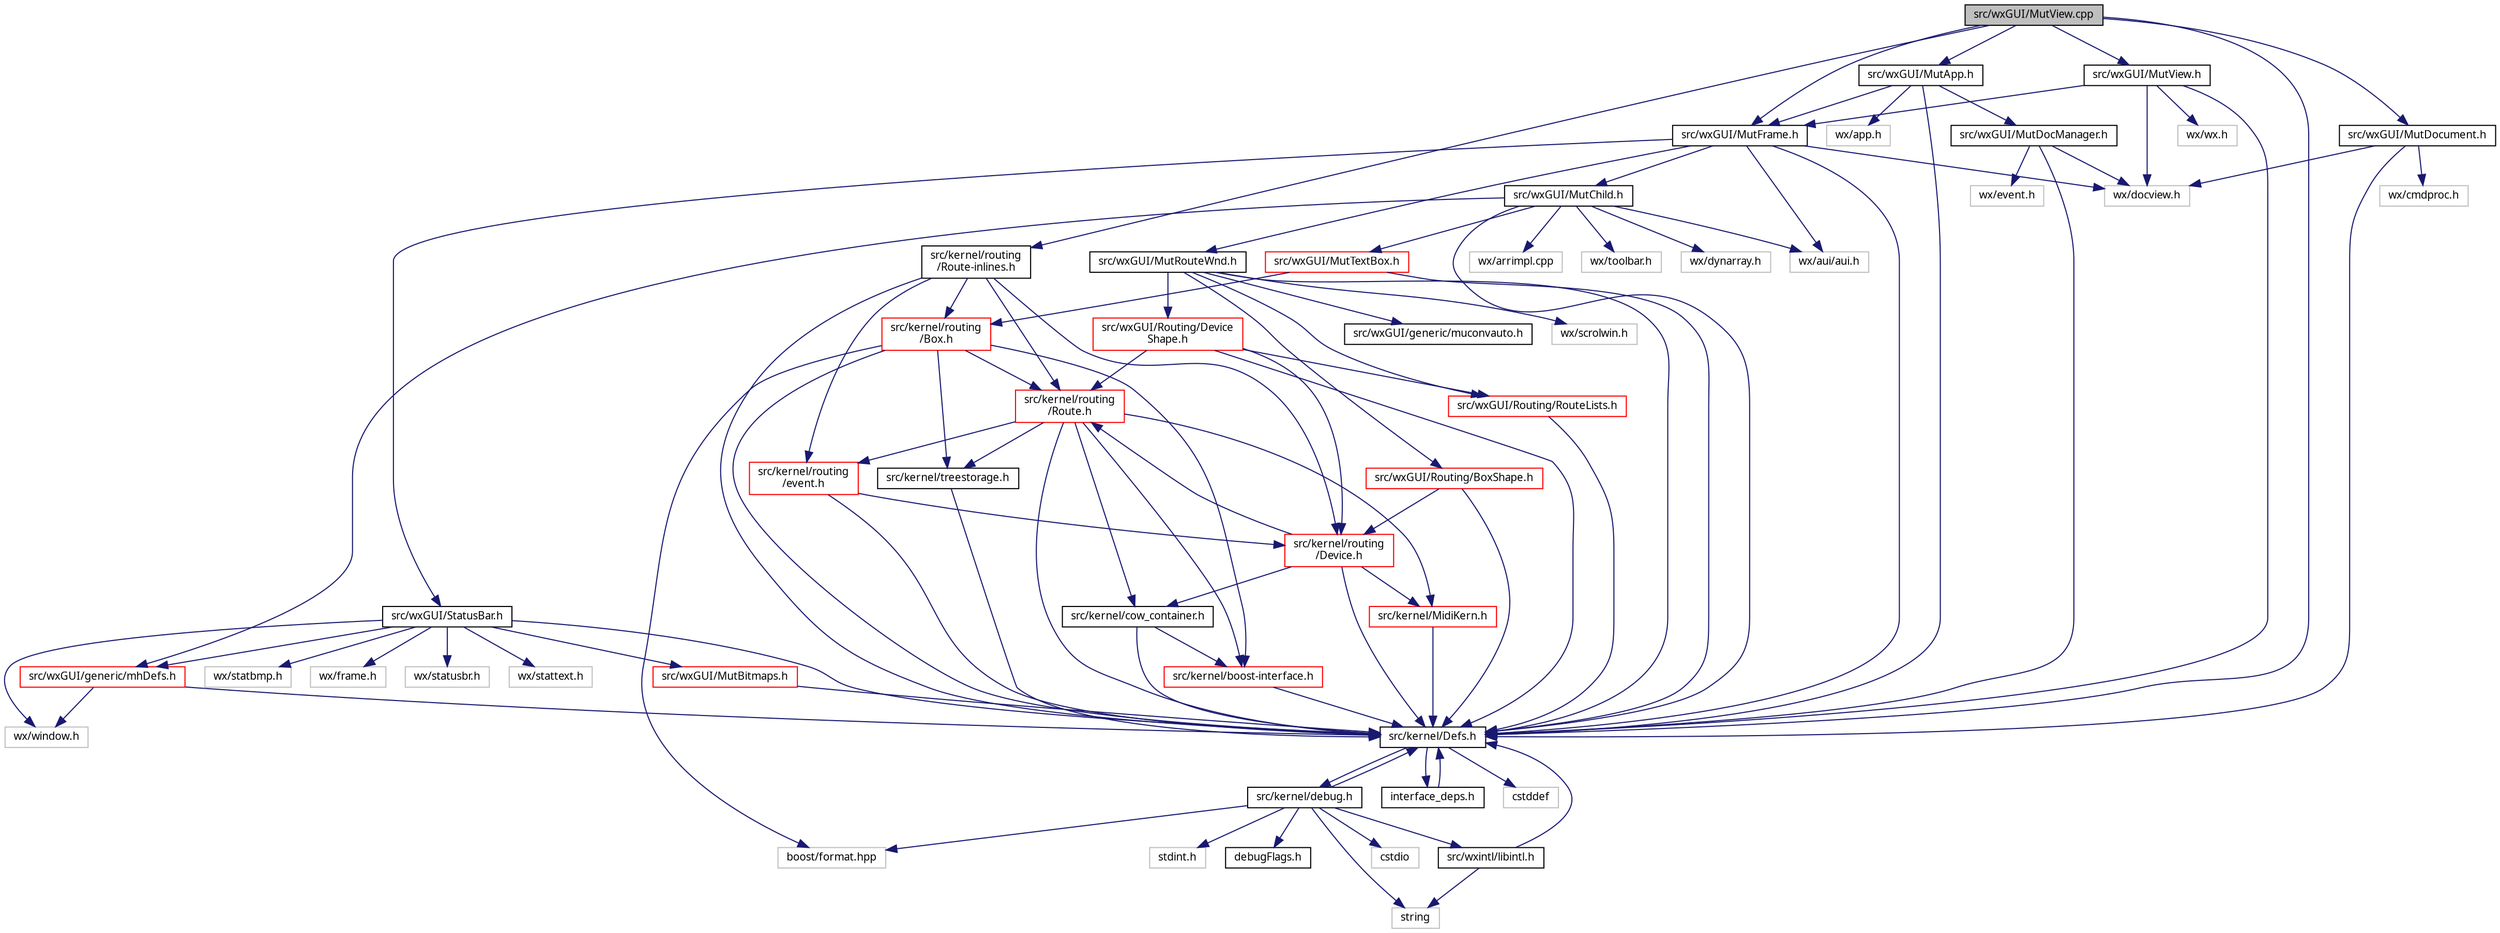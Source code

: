 digraph "src/wxGUI/MutView.cpp"
{
  edge [fontname="Sans",fontsize="10",labelfontname="Sans",labelfontsize="10"];
  node [fontname="Sans",fontsize="10",shape=record];
  Node0 [label="src/wxGUI/MutView.cpp",height=0.2,width=0.4,color="black", fillcolor="grey75", style="filled", fontcolor="black"];
  Node0 -> Node1 [color="midnightblue",fontsize="10",style="solid",fontname="Sans"];
  Node1 [label="src/kernel/Defs.h",height=0.2,width=0.4,color="black", fillcolor="white", style="filled",URL="$d1/d73/Defs_8h.html",tooltip="Common definitions. "];
  Node1 -> Node2 [color="midnightblue",fontsize="10",style="solid",fontname="Sans"];
  Node2 [label="interface_deps.h",height=0.2,width=0.4,color="black", fillcolor="white", style="filled",URL="$de/ddd/interface__deps_8h.html"];
  Node2 -> Node1 [color="midnightblue",fontsize="10",style="solid",fontname="Sans"];
  Node1 -> Node3 [color="midnightblue",fontsize="10",style="solid",fontname="Sans"];
  Node3 [label="cstddef",height=0.2,width=0.4,color="grey75", fillcolor="white", style="filled"];
  Node1 -> Node4 [color="midnightblue",fontsize="10",style="solid",fontname="Sans"];
  Node4 [label="src/kernel/debug.h",height=0.2,width=0.4,color="black", fillcolor="white", style="filled",URL="$db/d16/debug_8h.html"];
  Node4 -> Node1 [color="midnightblue",fontsize="10",style="solid",fontname="Sans"];
  Node4 -> Node5 [color="midnightblue",fontsize="10",style="solid",fontname="Sans"];
  Node5 [label="src/wxintl/libintl.h",height=0.2,width=0.4,color="black", fillcolor="white", style="filled",URL="$d4/d64/libintl_8h.html"];
  Node5 -> Node1 [color="midnightblue",fontsize="10",style="solid",fontname="Sans"];
  Node5 -> Node6 [color="midnightblue",fontsize="10",style="solid",fontname="Sans"];
  Node6 [label="string",height=0.2,width=0.4,color="grey75", fillcolor="white", style="filled"];
  Node4 -> Node6 [color="midnightblue",fontsize="10",style="solid",fontname="Sans"];
  Node4 -> Node7 [color="midnightblue",fontsize="10",style="solid",fontname="Sans"];
  Node7 [label="cstdio",height=0.2,width=0.4,color="grey75", fillcolor="white", style="filled"];
  Node4 -> Node8 [color="midnightblue",fontsize="10",style="solid",fontname="Sans"];
  Node8 [label="boost/format.hpp",height=0.2,width=0.4,color="grey75", fillcolor="white", style="filled"];
  Node4 -> Node9 [color="midnightblue",fontsize="10",style="solid",fontname="Sans"];
  Node9 [label="stdint.h",height=0.2,width=0.4,color="grey75", fillcolor="white", style="filled"];
  Node4 -> Node10 [color="midnightblue",fontsize="10",style="solid",fontname="Sans"];
  Node10 [label="debugFlags.h",height=0.2,width=0.4,color="black", fillcolor="white", style="filled",URL="$d4/dab/debugFlags_8h.html",tooltip="Debug flags for mutabor debug mode. "];
  Node0 -> Node11 [color="midnightblue",fontsize="10",style="solid",fontname="Sans"];
  Node11 [label="src/wxGUI/MutView.h",height=0.2,width=0.4,color="black", fillcolor="white", style="filled",URL="$d0/d9e/MutView_8h.html"];
  Node11 -> Node1 [color="midnightblue",fontsize="10",style="solid",fontname="Sans"];
  Node11 -> Node12 [color="midnightblue",fontsize="10",style="solid",fontname="Sans"];
  Node12 [label="src/wxGUI/MutFrame.h",height=0.2,width=0.4,color="black", fillcolor="white", style="filled",URL="$dd/db5/MutFrame_8h.html"];
  Node12 -> Node1 [color="midnightblue",fontsize="10",style="solid",fontname="Sans"];
  Node12 -> Node13 [color="midnightblue",fontsize="10",style="solid",fontname="Sans"];
  Node13 [label="src/wxGUI/MutChild.h",height=0.2,width=0.4,color="black", fillcolor="white", style="filled",URL="$d2/df9/MutChild_8h.html",tooltip="Mutabor Mutabor Child Frame management. "];
  Node13 -> Node1 [color="midnightblue",fontsize="10",style="solid",fontname="Sans"];
  Node13 -> Node14 [color="midnightblue",fontsize="10",style="solid",fontname="Sans"];
  Node14 [label="src/wxGUI/generic/mhDefs.h",height=0.2,width=0.4,color="red", fillcolor="white", style="filled",URL="$d0/d68/mhDefs_8h.html"];
  Node14 -> Node1 [color="midnightblue",fontsize="10",style="solid",fontname="Sans"];
  Node14 -> Node15 [color="midnightblue",fontsize="10",style="solid",fontname="Sans"];
  Node15 [label="wx/window.h",height=0.2,width=0.4,color="grey75", fillcolor="white", style="filled"];
  Node13 -> Node31 [color="midnightblue",fontsize="10",style="solid",fontname="Sans"];
  Node31 [label="src/wxGUI/MutTextBox.h",height=0.2,width=0.4,color="red", fillcolor="white", style="filled",URL="$de/d3b/MutTextBox_8h.html",tooltip="Textbox for Lists. "];
  Node31 -> Node1 [color="midnightblue",fontsize="10",style="solid",fontname="Sans"];
  Node31 -> Node32 [color="midnightblue",fontsize="10",style="solid",fontname="Sans"];
  Node32 [label="src/kernel/routing\l/Box.h",height=0.2,width=0.4,color="red", fillcolor="white", style="filled",URL="$de/d0f/Box_8h.html",tooltip="Mutabor Box for C++. "];
  Node32 -> Node1 [color="midnightblue",fontsize="10",style="solid",fontname="Sans"];
  Node32 -> Node33 [color="midnightblue",fontsize="10",style="solid",fontname="Sans"];
  Node33 [label="src/kernel/treestorage.h",height=0.2,width=0.4,color="black", fillcolor="white", style="filled",URL="$db/dbe/treestorage_8h.html",tooltip="abstract class for tree like storage "];
  Node33 -> Node1 [color="midnightblue",fontsize="10",style="solid",fontname="Sans"];
  Node32 -> Node34 [color="midnightblue",fontsize="10",style="solid",fontname="Sans"];
  Node34 [label="src/kernel/boost-interface.h",height=0.2,width=0.4,color="red", fillcolor="white", style="filled",URL="$d1/da4/boost-interface_8h.html",tooltip="Interface to the boost library. "];
  Node34 -> Node1 [color="midnightblue",fontsize="10",style="solid",fontname="Sans"];
  Node32 -> Node37 [color="midnightblue",fontsize="10",style="solid",fontname="Sans"];
  Node37 [label="src/kernel/routing\l/Route.h",height=0.2,width=0.4,color="red", fillcolor="white", style="filled",URL="$d1/d65/Route_8h.html",tooltip="Routing. "];
  Node37 -> Node1 [color="midnightblue",fontsize="10",style="solid",fontname="Sans"];
  Node37 -> Node38 [color="midnightblue",fontsize="10",style="solid",fontname="Sans"];
  Node38 [label="src/kernel/cow_container.h",height=0.2,width=0.4,color="black", fillcolor="white", style="filled",URL="$da/d28/cow__container_8h.html",tooltip="Copy on write container. "];
  Node38 -> Node1 [color="midnightblue",fontsize="10",style="solid",fontname="Sans"];
  Node38 -> Node34 [color="midnightblue",fontsize="10",style="solid",fontname="Sans"];
  Node37 -> Node39 [color="midnightblue",fontsize="10",style="solid",fontname="Sans"];
  Node39 [label="src/kernel/MidiKern.h",height=0.2,width=0.4,color="red", fillcolor="white", style="filled",URL="$da/dfd/MidiKern_8h.html"];
  Node39 -> Node1 [color="midnightblue",fontsize="10",style="solid",fontname="Sans"];
  Node37 -> Node33 [color="midnightblue",fontsize="10",style="solid",fontname="Sans"];
  Node37 -> Node34 [color="midnightblue",fontsize="10",style="solid",fontname="Sans"];
  Node37 -> Node43 [color="midnightblue",fontsize="10",style="solid",fontname="Sans"];
  Node43 [label="src/kernel/routing\l/event.h",height=0.2,width=0.4,color="red", fillcolor="white", style="filled",URL="$dd/d20/event_8h.html"];
  Node43 -> Node1 [color="midnightblue",fontsize="10",style="solid",fontname="Sans"];
  Node43 -> Node44 [color="midnightblue",fontsize="10",style="solid",fontname="Sans"];
  Node44 [label="src/kernel/routing\l/Device.h",height=0.2,width=0.4,color="red", fillcolor="white", style="filled",URL="$de/d05/Device_8h.html",tooltip="Routing. "];
  Node44 -> Node1 [color="midnightblue",fontsize="10",style="solid",fontname="Sans"];
  Node44 -> Node38 [color="midnightblue",fontsize="10",style="solid",fontname="Sans"];
  Node44 -> Node37 [color="midnightblue",fontsize="10",style="solid",fontname="Sans"];
  Node44 -> Node39 [color="midnightblue",fontsize="10",style="solid",fontname="Sans"];
  Node32 -> Node8 [color="midnightblue",fontsize="10",style="solid",fontname="Sans"];
  Node13 -> Node68 [color="midnightblue",fontsize="10",style="solid",fontname="Sans"];
  Node68 [label="wx/toolbar.h",height=0.2,width=0.4,color="grey75", fillcolor="white", style="filled"];
  Node13 -> Node69 [color="midnightblue",fontsize="10",style="solid",fontname="Sans"];
  Node69 [label="wx/dynarray.h",height=0.2,width=0.4,color="grey75", fillcolor="white", style="filled"];
  Node13 -> Node70 [color="midnightblue",fontsize="10",style="solid",fontname="Sans"];
  Node70 [label="wx/arrimpl.cpp",height=0.2,width=0.4,color="grey75", fillcolor="white", style="filled"];
  Node13 -> Node71 [color="midnightblue",fontsize="10",style="solid",fontname="Sans"];
  Node71 [label="wx/aui/aui.h",height=0.2,width=0.4,color="grey75", fillcolor="white", style="filled"];
  Node12 -> Node72 [color="midnightblue",fontsize="10",style="solid",fontname="Sans"];
  Node72 [label="src/wxGUI/MutRouteWnd.h",height=0.2,width=0.4,color="black", fillcolor="white", style="filled",URL="$d3/dd7/MutRouteWnd_8h.html"];
  Node72 -> Node1 [color="midnightblue",fontsize="10",style="solid",fontname="Sans"];
  Node72 -> Node73 [color="midnightblue",fontsize="10",style="solid",fontname="Sans"];
  Node73 [label="src/wxGUI/Routing/RouteLists.h",height=0.2,width=0.4,color="red", fillcolor="white", style="filled",URL="$d4/d70/RouteLists_8h.html"];
  Node73 -> Node1 [color="midnightblue",fontsize="10",style="solid",fontname="Sans"];
  Node72 -> Node74 [color="midnightblue",fontsize="10",style="solid",fontname="Sans"];
  Node74 [label="src/wxGUI/generic/muconvauto.h",height=0.2,width=0.4,color="black", fillcolor="white", style="filled",URL="$d1/dcd/muconvauto_8h.html",tooltip="Automatic Character set detection and conversion. "];
  Node72 -> Node75 [color="midnightblue",fontsize="10",style="solid",fontname="Sans"];
  Node75 [label="src/wxGUI/Routing/Device\lShape.h",height=0.2,width=0.4,color="red", fillcolor="white", style="filled",URL="$d9/d4d/DeviceShape_8h.html",tooltip="Device shape base class for route window. "];
  Node75 -> Node1 [color="midnightblue",fontsize="10",style="solid",fontname="Sans"];
  Node75 -> Node37 [color="midnightblue",fontsize="10",style="solid",fontname="Sans"];
  Node75 -> Node44 [color="midnightblue",fontsize="10",style="solid",fontname="Sans"];
  Node75 -> Node73 [color="midnightblue",fontsize="10",style="solid",fontname="Sans"];
  Node72 -> Node112 [color="midnightblue",fontsize="10",style="solid",fontname="Sans"];
  Node112 [label="src/wxGUI/Routing/BoxShape.h",height=0.2,width=0.4,color="red", fillcolor="white", style="filled",URL="$d9/d49/BoxShape_8h.html",tooltip="Box shape for route window. "];
  Node112 -> Node1 [color="midnightblue",fontsize="10",style="solid",fontname="Sans"];
  Node112 -> Node44 [color="midnightblue",fontsize="10",style="solid",fontname="Sans"];
  Node72 -> Node117 [color="midnightblue",fontsize="10",style="solid",fontname="Sans"];
  Node117 [label="wx/scrolwin.h",height=0.2,width=0.4,color="grey75", fillcolor="white", style="filled"];
  Node12 -> Node118 [color="midnightblue",fontsize="10",style="solid",fontname="Sans"];
  Node118 [label="src/wxGUI/StatusBar.h",height=0.2,width=0.4,color="black", fillcolor="white", style="filled",URL="$d9/d6e/StatusBar_8h.html"];
  Node118 -> Node1 [color="midnightblue",fontsize="10",style="solid",fontname="Sans"];
  Node118 -> Node14 [color="midnightblue",fontsize="10",style="solid",fontname="Sans"];
  Node118 -> Node119 [color="midnightblue",fontsize="10",style="solid",fontname="Sans"];
  Node119 [label="src/wxGUI/MutBitmaps.h",height=0.2,width=0.4,color="red", fillcolor="white", style="filled",URL="$d6/dfc/MutBitmaps_8h.html"];
  Node119 -> Node1 [color="midnightblue",fontsize="10",style="solid",fontname="Sans"];
  Node118 -> Node121 [color="midnightblue",fontsize="10",style="solid",fontname="Sans"];
  Node121 [label="wx/statusbr.h",height=0.2,width=0.4,color="grey75", fillcolor="white", style="filled"];
  Node118 -> Node83 [color="midnightblue",fontsize="10",style="solid",fontname="Sans"];
  Node83 [label="wx/stattext.h",height=0.2,width=0.4,color="grey75", fillcolor="white", style="filled"];
  Node118 -> Node122 [color="midnightblue",fontsize="10",style="solid",fontname="Sans"];
  Node122 [label="wx/statbmp.h",height=0.2,width=0.4,color="grey75", fillcolor="white", style="filled"];
  Node118 -> Node123 [color="midnightblue",fontsize="10",style="solid",fontname="Sans"];
  Node123 [label="wx/frame.h",height=0.2,width=0.4,color="grey75", fillcolor="white", style="filled"];
  Node118 -> Node15 [color="midnightblue",fontsize="10",style="solid",fontname="Sans"];
  Node12 -> Node71 [color="midnightblue",fontsize="10",style="solid",fontname="Sans"];
  Node12 -> Node106 [color="midnightblue",fontsize="10",style="solid",fontname="Sans"];
  Node106 [label="wx/docview.h",height=0.2,width=0.4,color="grey75", fillcolor="white", style="filled"];
  Node11 -> Node124 [color="midnightblue",fontsize="10",style="solid",fontname="Sans"];
  Node124 [label="wx/wx.h",height=0.2,width=0.4,color="grey75", fillcolor="white", style="filled"];
  Node11 -> Node106 [color="midnightblue",fontsize="10",style="solid",fontname="Sans"];
  Node0 -> Node12 [color="midnightblue",fontsize="10",style="solid",fontname="Sans"];
  Node0 -> Node125 [color="midnightblue",fontsize="10",style="solid",fontname="Sans"];
  Node125 [label="src/wxGUI/MutApp.h",height=0.2,width=0.4,color="black", fillcolor="white", style="filled",URL="$db/dc1/MutApp_8h.html"];
  Node125 -> Node1 [color="midnightblue",fontsize="10",style="solid",fontname="Sans"];
  Node125 -> Node12 [color="midnightblue",fontsize="10",style="solid",fontname="Sans"];
  Node125 -> Node126 [color="midnightblue",fontsize="10",style="solid",fontname="Sans"];
  Node126 [label="src/wxGUI/MutDocManager.h",height=0.2,width=0.4,color="black", fillcolor="white", style="filled",URL="$df/d7f/MutDocManager_8h.html"];
  Node126 -> Node1 [color="midnightblue",fontsize="10",style="solid",fontname="Sans"];
  Node126 -> Node106 [color="midnightblue",fontsize="10",style="solid",fontname="Sans"];
  Node126 -> Node127 [color="midnightblue",fontsize="10",style="solid",fontname="Sans"];
  Node127 [label="wx/event.h",height=0.2,width=0.4,color="grey75", fillcolor="white", style="filled"];
  Node125 -> Node128 [color="midnightblue",fontsize="10",style="solid",fontname="Sans"];
  Node128 [label="wx/app.h",height=0.2,width=0.4,color="grey75", fillcolor="white", style="filled"];
  Node0 -> Node129 [color="midnightblue",fontsize="10",style="solid",fontname="Sans"];
  Node129 [label="src/wxGUI/MutDocument.h",height=0.2,width=0.4,color="black", fillcolor="white", style="filled",URL="$db/d00/MutDocument_8h.html"];
  Node129 -> Node1 [color="midnightblue",fontsize="10",style="solid",fontname="Sans"];
  Node129 -> Node106 [color="midnightblue",fontsize="10",style="solid",fontname="Sans"];
  Node129 -> Node130 [color="midnightblue",fontsize="10",style="solid",fontname="Sans"];
  Node130 [label="wx/cmdproc.h",height=0.2,width=0.4,color="grey75", fillcolor="white", style="filled"];
  Node0 -> Node131 [color="midnightblue",fontsize="10",style="solid",fontname="Sans"];
  Node131 [label="src/kernel/routing\l/Route-inlines.h",height=0.2,width=0.4,color="black", fillcolor="white", style="filled",URL="$d2/d2c/Route-inlines_8h.html"];
  Node131 -> Node1 [color="midnightblue",fontsize="10",style="solid",fontname="Sans"];
  Node131 -> Node37 [color="midnightblue",fontsize="10",style="solid",fontname="Sans"];
  Node131 -> Node44 [color="midnightblue",fontsize="10",style="solid",fontname="Sans"];
  Node131 -> Node32 [color="midnightblue",fontsize="10",style="solid",fontname="Sans"];
  Node131 -> Node43 [color="midnightblue",fontsize="10",style="solid",fontname="Sans"];
}

